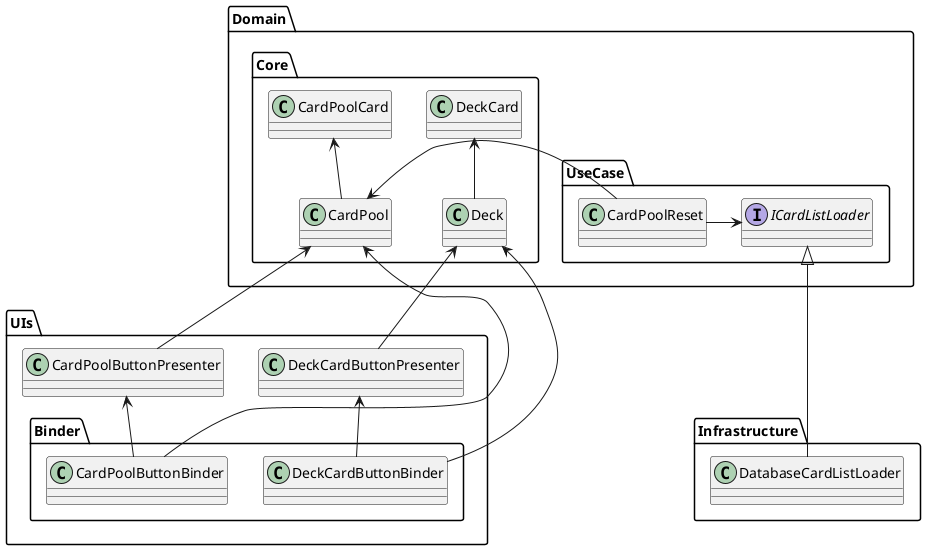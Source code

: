 ﻿@startuml

package Domain
{
package Core
{
class CardPool
class CardPoolCard
class Deck
class DeckCard
}

package UseCase
{
class CardPoolReset
interface ICardListLoader
}


}

package Infrastructure
{
class DatabaseCardListLoader
}

package UIs
{
class CardPoolButtonPresenter
class DeckCardButtonPresenter
package Binder
{
class CardPoolButtonBinder
class DeckCardButtonBinder
}
}

Deck -u-> DeckCard
CardPool -u-> CardPoolCard

CardPoolReset -> CardPool
CardPoolReset -> ICardListLoader

DeckCardButtonPresenter -u-> Deck
CardPoolButtonPresenter -u-> CardPool
DeckCardButtonBinder -u-> DeckCardButtonPresenter
CardPoolButtonBinder -u-> CardPoolButtonPresenter

DeckCardButtonBinder -u-> Deck
CardPoolButtonBinder -u-> CardPool

DatabaseCardListLoader -u--|> ICardListLoader

@enduml